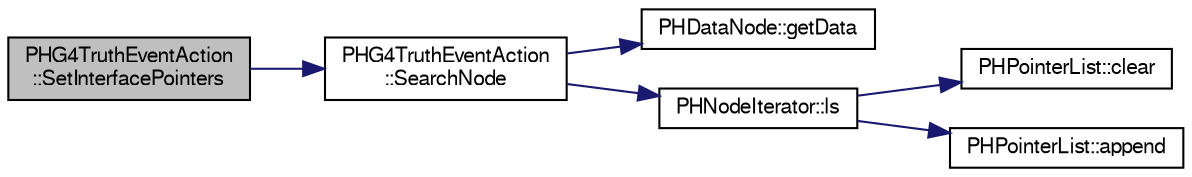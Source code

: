 digraph "PHG4TruthEventAction::SetInterfacePointers"
{
  bgcolor="transparent";
  edge [fontname="FreeSans",fontsize="10",labelfontname="FreeSans",labelfontsize="10"];
  node [fontname="FreeSans",fontsize="10",shape=record];
  rankdir="LR";
  Node1 [label="PHG4TruthEventAction\l::SetInterfacePointers",height=0.2,width=0.4,color="black", fillcolor="grey75", style="filled" fontcolor="black"];
  Node1 -> Node2 [color="midnightblue",fontsize="10",style="solid",fontname="FreeSans"];
  Node2 [label="PHG4TruthEventAction\l::SearchNode",height=0.2,width=0.4,color="black",URL="$dd/d9d/classPHG4TruthEventAction.html#a8140dbcb21650639a4d51d11cd23951b"];
  Node2 -> Node3 [color="midnightblue",fontsize="10",style="solid",fontname="FreeSans"];
  Node3 [label="PHDataNode::getData",height=0.2,width=0.4,color="black",URL="$d1/d3e/classPHDataNode.html#a1f3b856fd3ce165047be8aa97f4ab9f3"];
  Node2 -> Node4 [color="midnightblue",fontsize="10",style="solid",fontname="FreeSans"];
  Node4 [label="PHNodeIterator::ls",height=0.2,width=0.4,color="black",URL="$d5/d07/classPHNodeIterator.html#a110a5b87a02a22deecae334f32387ffa"];
  Node4 -> Node5 [color="midnightblue",fontsize="10",style="solid",fontname="FreeSans"];
  Node5 [label="PHPointerList::clear",height=0.2,width=0.4,color="black",URL="$d6/d86/classPHPointerList.html#a560c9339d74f28f604d07dcb10a2e0be"];
  Node4 -> Node6 [color="midnightblue",fontsize="10",style="solid",fontname="FreeSans"];
  Node6 [label="PHPointerList::append",height=0.2,width=0.4,color="black",URL="$d6/d86/classPHPointerList.html#af5fc4e6958b5b90c57bfb497566f503c"];
}
